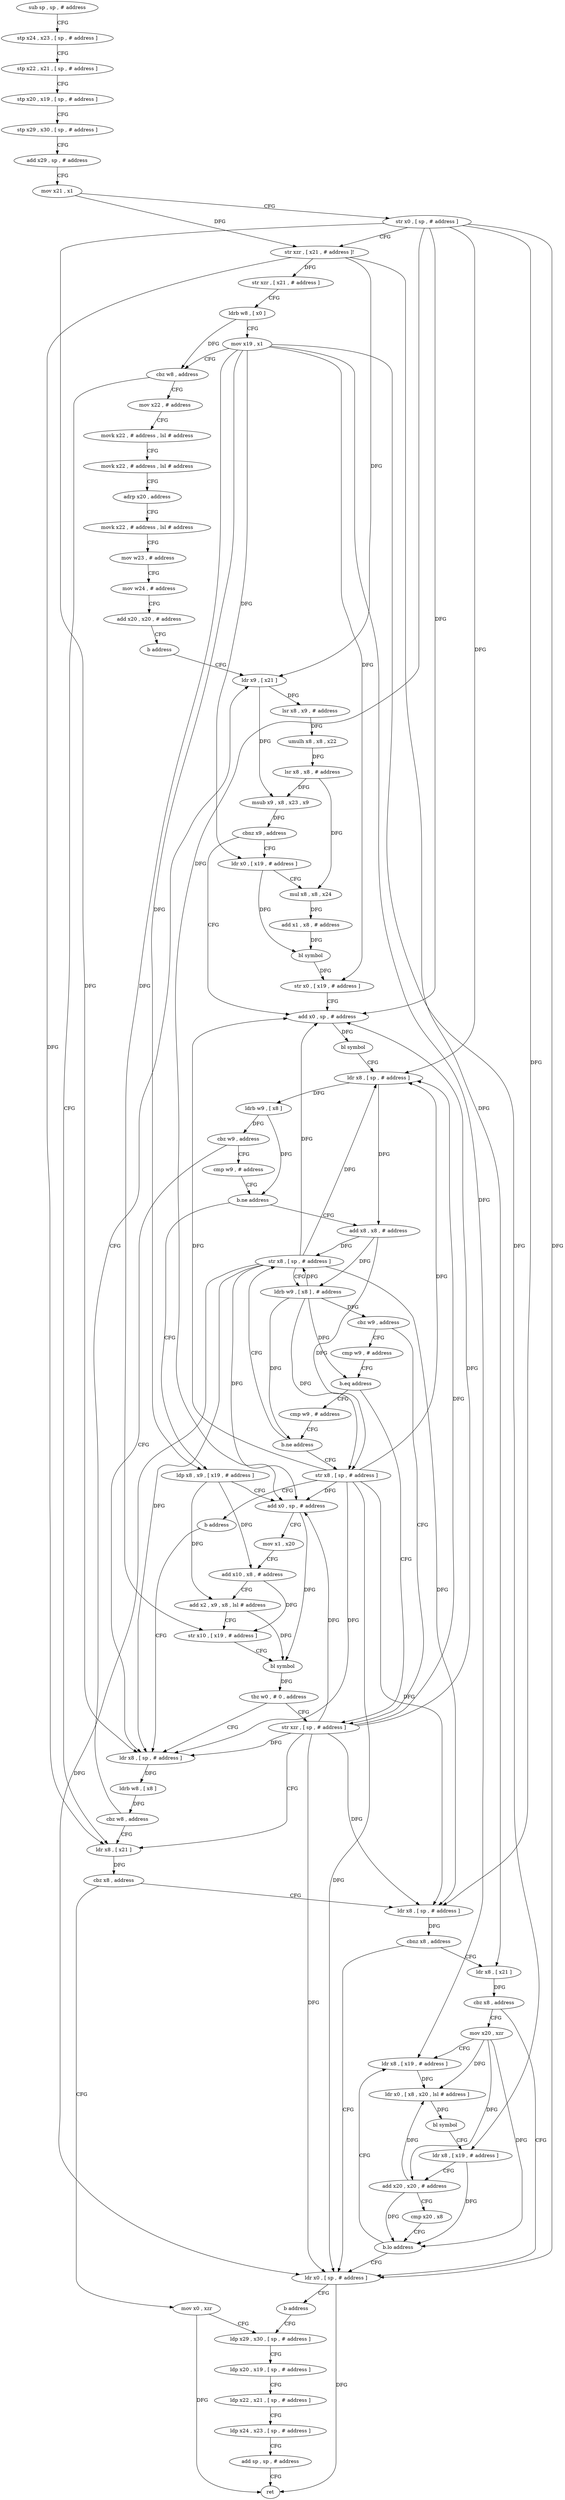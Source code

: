 digraph "func" {
"130836" [label = "sub sp , sp , # address" ]
"130840" [label = "stp x24 , x23 , [ sp , # address ]" ]
"130844" [label = "stp x22 , x21 , [ sp , # address ]" ]
"130848" [label = "stp x20 , x19 , [ sp , # address ]" ]
"130852" [label = "stp x29 , x30 , [ sp , # address ]" ]
"130856" [label = "add x29 , sp , # address" ]
"130860" [label = "mov x21 , x1" ]
"130864" [label = "str x0 , [ sp , # address ]" ]
"130868" [label = "str xzr , [ x21 , # address ]!" ]
"130872" [label = "str xzr , [ x21 , # address ]" ]
"130876" [label = "ldrb w8 , [ x0 ]" ]
"130880" [label = "mov x19 , x1" ]
"130884" [label = "cbz w8 , address" ]
"131084" [label = "ldr x8 , [ x21 ]" ]
"130888" [label = "mov x22 , # address" ]
"131088" [label = "cbz x8 , address" ]
"131148" [label = "mov x0 , xzr" ]
"131092" [label = "ldr x8 , [ sp , # address ]" ]
"130892" [label = "movk x22 , # address , lsl # address" ]
"130896" [label = "movk x22 , # address , lsl # address" ]
"130900" [label = "adrp x20 , address" ]
"130904" [label = "movk x22 , # address , lsl # address" ]
"130908" [label = "mov w23 , # address" ]
"130912" [label = "mov w24 , # address" ]
"130916" [label = "add x20 , x20 , # address" ]
"130920" [label = "b address" ]
"130968" [label = "ldr x9 , [ x21 ]" ]
"131152" [label = "ldp x29 , x30 , [ sp , # address ]" ]
"131096" [label = "cbnz x8 , address" ]
"131140" [label = "ldr x0 , [ sp , # address ]" ]
"131100" [label = "ldr x8 , [ x21 ]" ]
"130972" [label = "lsr x8 , x9 , # address" ]
"130976" [label = "umulh x8 , x8 , x22" ]
"130980" [label = "lsr x8 , x8 , # address" ]
"130984" [label = "msub x9 , x8 , x23 , x9" ]
"130988" [label = "cbnz x9 , address" ]
"131012" [label = "add x0 , sp , # address" ]
"130992" [label = "ldr x0 , [ x19 , # address ]" ]
"131144" [label = "b address" ]
"131104" [label = "cbz x8 , address" ]
"131108" [label = "mov x20 , xzr" ]
"131016" [label = "bl symbol" ]
"131020" [label = "ldr x8 , [ sp , # address ]" ]
"131024" [label = "ldrb w9 , [ x8 ]" ]
"131028" [label = "cbz w9 , address" ]
"130956" [label = "ldr x8 , [ sp , # address ]" ]
"131032" [label = "cmp w9 , # address" ]
"130996" [label = "mul x8 , x8 , x24" ]
"131000" [label = "add x1 , x8 , # address" ]
"131004" [label = "bl symbol" ]
"131008" [label = "str x0 , [ x19 , # address ]" ]
"131156" [label = "ldp x20 , x19 , [ sp , # address ]" ]
"131160" [label = "ldp x22 , x21 , [ sp , # address ]" ]
"131164" [label = "ldp x24 , x23 , [ sp , # address ]" ]
"131168" [label = "add sp , sp , # address" ]
"131172" [label = "ret" ]
"131112" [label = "ldr x8 , [ x19 , # address ]" ]
"130960" [label = "ldrb w8 , [ x8 ]" ]
"130964" [label = "cbz w8 , address" ]
"131036" [label = "b.ne address" ]
"130924" [label = "ldp x8 , x9 , [ x19 , # address ]" ]
"131040" [label = "add x8 , x8 , # address" ]
"131116" [label = "ldr x0 , [ x8 , x20 , lsl # address ]" ]
"131120" [label = "bl symbol" ]
"131124" [label = "ldr x8 , [ x19 , # address ]" ]
"131128" [label = "add x20 , x20 , # address" ]
"131132" [label = "cmp x20 , x8" ]
"131136" [label = "b.lo address" ]
"130928" [label = "add x0 , sp , # address" ]
"130932" [label = "mov x1 , x20" ]
"130936" [label = "add x10 , x8 , # address" ]
"130940" [label = "add x2 , x9 , x8 , lsl # address" ]
"130944" [label = "str x10 , [ x19 , # address ]" ]
"130948" [label = "bl symbol" ]
"130952" [label = "tbz w0 , # 0 , address" ]
"131080" [label = "str xzr , [ sp , # address ]" ]
"131044" [label = "str x8 , [ sp , # address ]" ]
"131056" [label = "cmp w9 , # address" ]
"131060" [label = "b.eq address" ]
"131064" [label = "cmp w9 , # address" ]
"131068" [label = "b.ne address" ]
"131072" [label = "str x8 , [ sp , # address ]" ]
"131048" [label = "ldrb w9 , [ x8 ] , # address" ]
"131052" [label = "cbz w9 , address" ]
"131076" [label = "b address" ]
"130836" -> "130840" [ label = "CFG" ]
"130840" -> "130844" [ label = "CFG" ]
"130844" -> "130848" [ label = "CFG" ]
"130848" -> "130852" [ label = "CFG" ]
"130852" -> "130856" [ label = "CFG" ]
"130856" -> "130860" [ label = "CFG" ]
"130860" -> "130864" [ label = "CFG" ]
"130860" -> "130868" [ label = "DFG" ]
"130864" -> "130868" [ label = "CFG" ]
"130864" -> "131092" [ label = "DFG" ]
"130864" -> "131140" [ label = "DFG" ]
"130864" -> "131020" [ label = "DFG" ]
"130864" -> "130956" [ label = "DFG" ]
"130864" -> "131012" [ label = "DFG" ]
"130864" -> "130928" [ label = "DFG" ]
"130868" -> "130872" [ label = "DFG" ]
"130868" -> "131084" [ label = "DFG" ]
"130868" -> "130968" [ label = "DFG" ]
"130868" -> "131100" [ label = "DFG" ]
"130872" -> "130876" [ label = "CFG" ]
"130876" -> "130880" [ label = "CFG" ]
"130876" -> "130884" [ label = "DFG" ]
"130880" -> "130884" [ label = "CFG" ]
"130880" -> "130992" [ label = "DFG" ]
"130880" -> "131008" [ label = "DFG" ]
"130880" -> "131112" [ label = "DFG" ]
"130880" -> "131124" [ label = "DFG" ]
"130880" -> "130924" [ label = "DFG" ]
"130880" -> "130944" [ label = "DFG" ]
"130884" -> "131084" [ label = "CFG" ]
"130884" -> "130888" [ label = "CFG" ]
"131084" -> "131088" [ label = "DFG" ]
"130888" -> "130892" [ label = "CFG" ]
"131088" -> "131148" [ label = "CFG" ]
"131088" -> "131092" [ label = "CFG" ]
"131148" -> "131152" [ label = "CFG" ]
"131148" -> "131172" [ label = "DFG" ]
"131092" -> "131096" [ label = "DFG" ]
"130892" -> "130896" [ label = "CFG" ]
"130896" -> "130900" [ label = "CFG" ]
"130900" -> "130904" [ label = "CFG" ]
"130904" -> "130908" [ label = "CFG" ]
"130908" -> "130912" [ label = "CFG" ]
"130912" -> "130916" [ label = "CFG" ]
"130916" -> "130920" [ label = "CFG" ]
"130920" -> "130968" [ label = "CFG" ]
"130968" -> "130972" [ label = "DFG" ]
"130968" -> "130984" [ label = "DFG" ]
"131152" -> "131156" [ label = "CFG" ]
"131096" -> "131140" [ label = "CFG" ]
"131096" -> "131100" [ label = "CFG" ]
"131140" -> "131144" [ label = "CFG" ]
"131140" -> "131172" [ label = "DFG" ]
"131100" -> "131104" [ label = "DFG" ]
"130972" -> "130976" [ label = "DFG" ]
"130976" -> "130980" [ label = "DFG" ]
"130980" -> "130984" [ label = "DFG" ]
"130980" -> "130996" [ label = "DFG" ]
"130984" -> "130988" [ label = "DFG" ]
"130988" -> "131012" [ label = "CFG" ]
"130988" -> "130992" [ label = "CFG" ]
"131012" -> "131016" [ label = "DFG" ]
"130992" -> "130996" [ label = "CFG" ]
"130992" -> "131004" [ label = "DFG" ]
"131144" -> "131152" [ label = "CFG" ]
"131104" -> "131140" [ label = "CFG" ]
"131104" -> "131108" [ label = "CFG" ]
"131108" -> "131112" [ label = "CFG" ]
"131108" -> "131116" [ label = "DFG" ]
"131108" -> "131128" [ label = "DFG" ]
"131108" -> "131136" [ label = "DFG" ]
"131016" -> "131020" [ label = "CFG" ]
"131020" -> "131024" [ label = "DFG" ]
"131020" -> "131040" [ label = "DFG" ]
"131024" -> "131028" [ label = "DFG" ]
"131024" -> "131036" [ label = "DFG" ]
"131028" -> "130956" [ label = "CFG" ]
"131028" -> "131032" [ label = "CFG" ]
"130956" -> "130960" [ label = "DFG" ]
"131032" -> "131036" [ label = "CFG" ]
"130996" -> "131000" [ label = "DFG" ]
"131000" -> "131004" [ label = "DFG" ]
"131004" -> "131008" [ label = "DFG" ]
"131008" -> "131012" [ label = "CFG" ]
"131156" -> "131160" [ label = "CFG" ]
"131160" -> "131164" [ label = "CFG" ]
"131164" -> "131168" [ label = "CFG" ]
"131168" -> "131172" [ label = "CFG" ]
"131112" -> "131116" [ label = "DFG" ]
"130960" -> "130964" [ label = "DFG" ]
"130964" -> "131084" [ label = "CFG" ]
"130964" -> "130968" [ label = "CFG" ]
"131036" -> "130924" [ label = "CFG" ]
"131036" -> "131040" [ label = "CFG" ]
"130924" -> "130928" [ label = "CFG" ]
"130924" -> "130936" [ label = "DFG" ]
"130924" -> "130940" [ label = "DFG" ]
"131040" -> "131044" [ label = "DFG" ]
"131040" -> "131048" [ label = "DFG" ]
"131040" -> "131072" [ label = "DFG" ]
"131116" -> "131120" [ label = "DFG" ]
"131120" -> "131124" [ label = "CFG" ]
"131124" -> "131128" [ label = "CFG" ]
"131124" -> "131136" [ label = "DFG" ]
"131128" -> "131132" [ label = "CFG" ]
"131128" -> "131116" [ label = "DFG" ]
"131128" -> "131136" [ label = "DFG" ]
"131132" -> "131136" [ label = "CFG" ]
"131136" -> "131112" [ label = "CFG" ]
"131136" -> "131140" [ label = "CFG" ]
"130928" -> "130932" [ label = "CFG" ]
"130928" -> "130948" [ label = "DFG" ]
"130932" -> "130936" [ label = "CFG" ]
"130936" -> "130940" [ label = "CFG" ]
"130936" -> "130944" [ label = "DFG" ]
"130940" -> "130944" [ label = "CFG" ]
"130940" -> "130948" [ label = "DFG" ]
"130944" -> "130948" [ label = "CFG" ]
"130948" -> "130952" [ label = "DFG" ]
"130952" -> "131080" [ label = "CFG" ]
"130952" -> "130956" [ label = "CFG" ]
"131080" -> "131084" [ label = "CFG" ]
"131080" -> "131092" [ label = "DFG" ]
"131080" -> "131140" [ label = "DFG" ]
"131080" -> "131012" [ label = "DFG" ]
"131080" -> "131020" [ label = "DFG" ]
"131080" -> "130956" [ label = "DFG" ]
"131080" -> "130928" [ label = "DFG" ]
"131044" -> "131048" [ label = "CFG" ]
"131044" -> "131092" [ label = "DFG" ]
"131044" -> "131140" [ label = "DFG" ]
"131044" -> "131012" [ label = "DFG" ]
"131044" -> "131020" [ label = "DFG" ]
"131044" -> "130956" [ label = "DFG" ]
"131044" -> "130928" [ label = "DFG" ]
"131056" -> "131060" [ label = "CFG" ]
"131060" -> "131080" [ label = "CFG" ]
"131060" -> "131064" [ label = "CFG" ]
"131064" -> "131068" [ label = "CFG" ]
"131068" -> "131044" [ label = "CFG" ]
"131068" -> "131072" [ label = "CFG" ]
"131072" -> "131076" [ label = "CFG" ]
"131072" -> "131092" [ label = "DFG" ]
"131072" -> "131140" [ label = "DFG" ]
"131072" -> "131012" [ label = "DFG" ]
"131072" -> "131020" [ label = "DFG" ]
"131072" -> "130956" [ label = "DFG" ]
"131072" -> "130928" [ label = "DFG" ]
"131048" -> "131052" [ label = "DFG" ]
"131048" -> "131044" [ label = "DFG" ]
"131048" -> "131060" [ label = "DFG" ]
"131048" -> "131068" [ label = "DFG" ]
"131048" -> "131072" [ label = "DFG" ]
"131052" -> "131080" [ label = "CFG" ]
"131052" -> "131056" [ label = "CFG" ]
"131076" -> "130956" [ label = "CFG" ]
}
